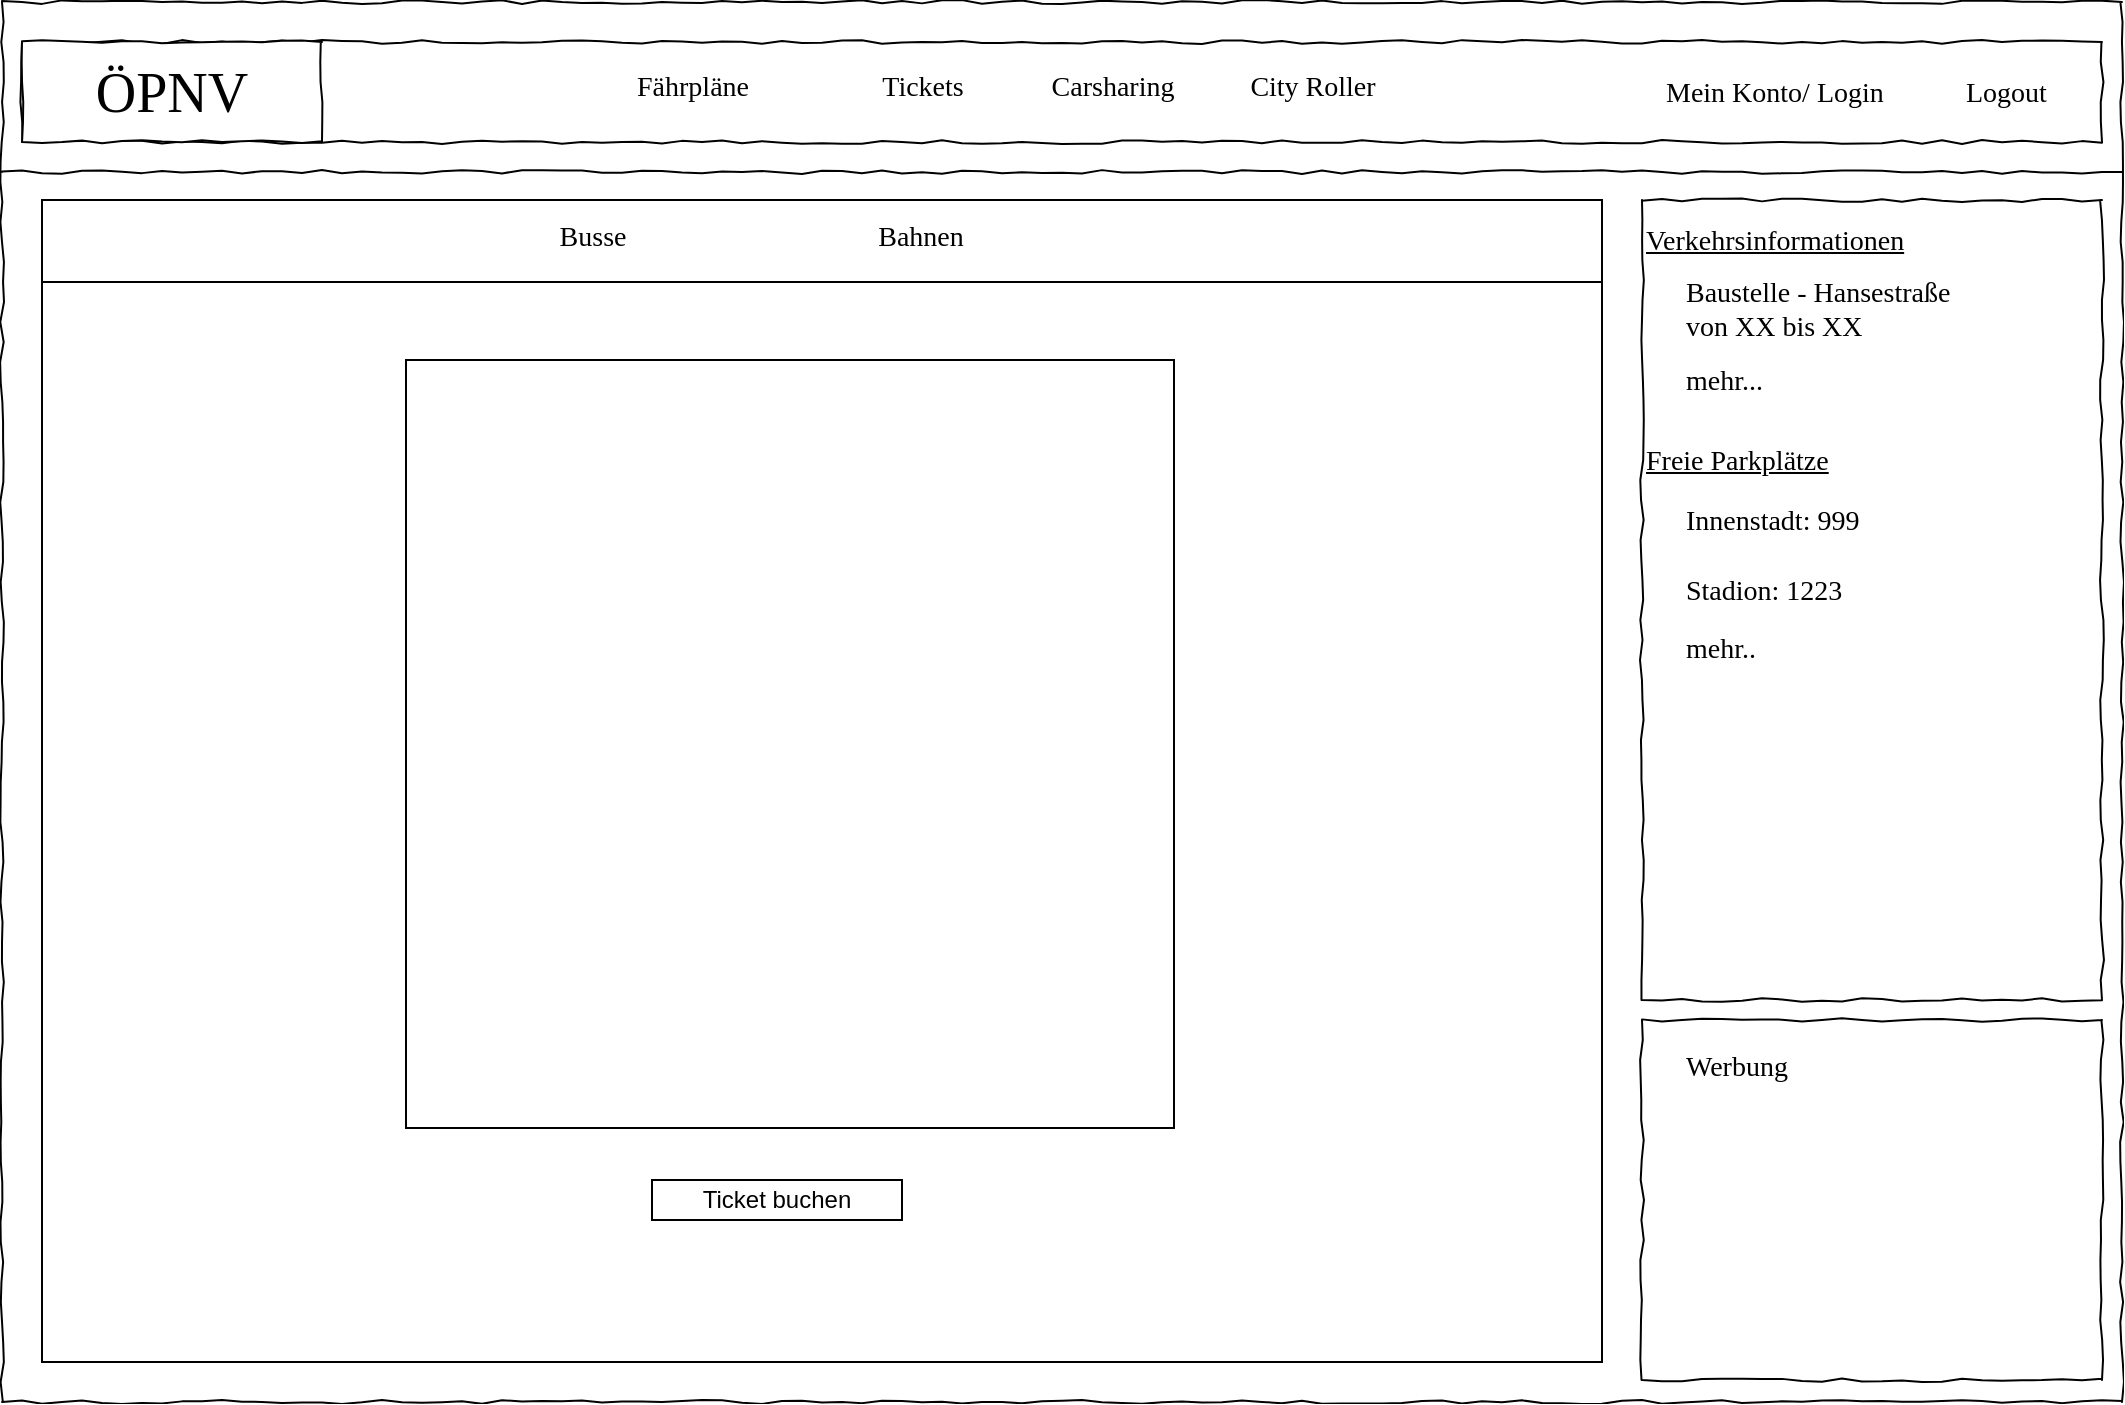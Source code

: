 <mxfile version="13.0.3" type="device"><diagram id="QTkUWFVbSXu9AufJfShJ" name="Page-1"><mxGraphModel dx="1123" dy="1743" grid="1" gridSize="10" guides="1" tooltips="1" connect="1" arrows="1" fold="1" page="1" pageScale="1" pageWidth="827" pageHeight="1169" math="0" shadow="0"><root><mxCell id="0"/><mxCell id="1" parent="0"/><mxCell id="TCsFkf9e9cIxrHFwqkhb-1" value="" style="whiteSpace=wrap;html=1;rounded=0;shadow=0;labelBackgroundColor=none;strokeColor=#000000;strokeWidth=1;fillColor=none;fontFamily=Verdana;fontSize=12;fontColor=#000000;align=center;comic=1;" vertex="1" parent="1"><mxGeometry x="20" y="60" width="1060" height="700" as="geometry"/></mxCell><mxCell id="TCsFkf9e9cIxrHFwqkhb-2" value="" style="whiteSpace=wrap;html=1;rounded=0;shadow=0;labelBackgroundColor=none;strokeWidth=1;fillColor=none;fontFamily=Verdana;fontSize=12;align=center;comic=1;" vertex="1" parent="1"><mxGeometry x="30" y="80" width="1040" height="50" as="geometry"/></mxCell><mxCell id="TCsFkf9e9cIxrHFwqkhb-3" value="ÖPNV" style="whiteSpace=wrap;html=1;rounded=0;shadow=0;labelBackgroundColor=none;strokeWidth=1;fontFamily=Verdana;fontSize=28;align=center;comic=1;" vertex="1" parent="1"><mxGeometry x="30" y="80" width="150" height="50" as="geometry"/></mxCell><mxCell id="TCsFkf9e9cIxrHFwqkhb-4" value="Mein Konto/ Login" style="text;html=1;points=[];align=left;verticalAlign=top;spacingTop=-4;fontSize=14;fontFamily=Verdana" vertex="1" parent="1"><mxGeometry x="850" y="95" width="130" height="20" as="geometry"/></mxCell><mxCell id="TCsFkf9e9cIxrHFwqkhb-5" value="Logout" style="text;html=1;points=[];align=left;verticalAlign=top;spacingTop=-4;fontSize=14;fontFamily=Verdana" vertex="1" parent="1"><mxGeometry x="1000" y="95" width="60" height="20" as="geometry"/></mxCell><mxCell id="TCsFkf9e9cIxrHFwqkhb-6" value="" style="line;strokeWidth=1;html=1;rounded=0;shadow=0;labelBackgroundColor=none;fillColor=none;fontFamily=Verdana;fontSize=14;fontColor=#000000;align=center;comic=1;" vertex="1" parent="1"><mxGeometry x="20" y="140" width="1060" height="10" as="geometry"/></mxCell><mxCell id="TCsFkf9e9cIxrHFwqkhb-7" value="Tickets" style="text;html=1;points=[];align=center;verticalAlign=middle;spacingTop=-4;fontSize=14;fontFamily=Verdana" vertex="1" parent="1"><mxGeometry x="440" y="80" width="80" height="50" as="geometry"/></mxCell><mxCell id="TCsFkf9e9cIxrHFwqkhb-8" value="" style="whiteSpace=wrap;html=1;rounded=0;shadow=0;labelBackgroundColor=none;strokeWidth=1;fillColor=none;fontFamily=Verdana;fontSize=12;align=center;comic=1;" vertex="1" parent="1"><mxGeometry x="840" y="159" width="230" height="400" as="geometry"/></mxCell><mxCell id="TCsFkf9e9cIxrHFwqkhb-9" value="" style="whiteSpace=wrap;html=1;rounded=0;shadow=0;labelBackgroundColor=none;strokeWidth=1;fillColor=none;fontFamily=Verdana;fontSize=12;align=center;comic=1;" vertex="1" parent="1"><mxGeometry x="840" y="569" width="230" height="180" as="geometry"/></mxCell><mxCell id="TCsFkf9e9cIxrHFwqkhb-10" value="Werbung" style="text;html=1;points=[];align=left;verticalAlign=top;spacingTop=-4;fontSize=14;fontFamily=Verdana" vertex="1" parent="1"><mxGeometry x="860" y="582" width="170" height="20" as="geometry"/></mxCell><mxCell id="TCsFkf9e9cIxrHFwqkhb-11" value="Verkehrsinformationen" style="text;html=1;points=[];align=left;verticalAlign=top;spacingTop=-4;fontSize=14;fontFamily=Verdana;strokeColor=none;fontStyle=4" vertex="1" parent="1"><mxGeometry x="840" y="169" width="170" height="20" as="geometry"/></mxCell><mxCell id="TCsFkf9e9cIxrHFwqkhb-12" value="Baustelle - Hansestraße&lt;br&gt;von XX bis XX" style="text;html=1;points=[];align=left;verticalAlign=top;spacingTop=-4;fontSize=14;fontFamily=Verdana" vertex="1" parent="1"><mxGeometry x="860" y="195" width="170" height="40" as="geometry"/></mxCell><mxCell id="TCsFkf9e9cIxrHFwqkhb-13" value="mehr..." style="text;html=1;points=[];align=left;verticalAlign=top;spacingTop=-4;fontSize=14;fontFamily=Verdana" vertex="1" parent="1"><mxGeometry x="860" y="239" width="170" height="20" as="geometry"/></mxCell><mxCell id="TCsFkf9e9cIxrHFwqkhb-14" value="Innenstadt: 999" style="text;html=1;points=[];align=left;verticalAlign=top;spacingTop=-4;fontSize=14;fontFamily=Verdana" vertex="1" parent="1"><mxGeometry x="860" y="309" width="170" height="20" as="geometry"/></mxCell><mxCell id="TCsFkf9e9cIxrHFwqkhb-15" value="Stadion: 1223" style="text;html=1;points=[];align=left;verticalAlign=top;spacingTop=-4;fontSize=14;fontFamily=Verdana" vertex="1" parent="1"><mxGeometry x="860" y="344" width="170" height="20" as="geometry"/></mxCell><mxCell id="TCsFkf9e9cIxrHFwqkhb-16" value="Freie Parkplätze" style="text;html=1;points=[];align=left;verticalAlign=top;spacingTop=-4;fontSize=14;fontFamily=Verdana;strokeColor=none;fontStyle=4" vertex="1" parent="1"><mxGeometry x="840" y="279" width="170" height="20" as="geometry"/></mxCell><mxCell id="TCsFkf9e9cIxrHFwqkhb-17" value="Carsharing" style="text;html=1;points=[];align=center;verticalAlign=middle;spacingTop=-4;fontSize=14;fontFamily=Verdana" vertex="1" parent="1"><mxGeometry x="530" y="80" width="90" height="50" as="geometry"/></mxCell><mxCell id="TCsFkf9e9cIxrHFwqkhb-18" value="City Roller" style="text;html=1;points=[];align=center;verticalAlign=middle;spacingTop=-4;fontSize=14;fontFamily=Verdana" vertex="1" parent="1"><mxGeometry x="630" y="80" width="90" height="50" as="geometry"/></mxCell><mxCell id="TCsFkf9e9cIxrHFwqkhb-19" value="mehr.." style="text;html=1;points=[];align=left;verticalAlign=top;spacingTop=-4;fontSize=14;fontFamily=Verdana" vertex="1" parent="1"><mxGeometry x="860" y="373" width="170" height="20" as="geometry"/></mxCell><mxCell id="TCsFkf9e9cIxrHFwqkhb-20" value="Fährpläne" style="text;html=1;points=[];align=center;verticalAlign=middle;spacingTop=-4;fontSize=14;fontFamily=Verdana" vertex="1" parent="1"><mxGeometry x="300" y="80" width="130" height="50" as="geometry"/></mxCell><mxCell id="TCsFkf9e9cIxrHFwqkhb-21" value="" style="rounded=0;whiteSpace=wrap;html=1;strokeColor=#000000;verticalAlign=top;fontSize=24;fontStyle=1" vertex="1" parent="1"><mxGeometry x="40" y="159" width="780" height="581" as="geometry"/></mxCell><mxCell id="TCsFkf9e9cIxrHFwqkhb-22" value="" style="rounded=0;whiteSpace=wrap;html=1;" vertex="1" parent="1"><mxGeometry x="40" y="159" width="780" height="41" as="geometry"/></mxCell><mxCell id="TCsFkf9e9cIxrHFwqkhb-23" value="Busse" style="text;html=1;points=[];align=center;verticalAlign=middle;spacingTop=-4;fontSize=14;fontFamily=Verdana" vertex="1" parent="1"><mxGeometry x="250" y="160" width="130" height="40" as="geometry"/></mxCell><mxCell id="TCsFkf9e9cIxrHFwqkhb-24" value="Bahnen" style="text;html=1;points=[];align=center;verticalAlign=middle;spacingTop=-4;fontSize=14;fontFamily=Verdana" vertex="1" parent="1"><mxGeometry x="414" y="160" width="130" height="40" as="geometry"/></mxCell><mxCell id="TCsFkf9e9cIxrHFwqkhb-25" value="" style="whiteSpace=wrap;html=1;aspect=fixed;strokeColor=#000000;shadow=0;" vertex="1" parent="1"><mxGeometry x="222" y="239" width="384" height="384" as="geometry"/></mxCell><mxCell id="TCsFkf9e9cIxrHFwqkhb-26" value="Ticket buchen" style="text;html=1;strokeColor=#000000;fillColor=none;align=center;verticalAlign=middle;whiteSpace=wrap;rounded=0;" vertex="1" parent="1"><mxGeometry x="345" y="649" width="125" height="20" as="geometry"/></mxCell><mxCell id="TCsFkf9e9cIxrHFwqkhb-28" value="" style="shape=image;verticalLabelPosition=bottom;labelBackgroundColor=#ffffff;verticalAlign=top;aspect=fixed;imageAspect=0;image=https://www.owlverkehr.de/owlv/dl/netzplaene/mi-lue-hf/Herford.jpg;" vertex="1" parent="1"><mxGeometry x="219" y="285.48" width="390" height="273.52" as="geometry"/></mxCell></root></mxGraphModel></diagram></mxfile>